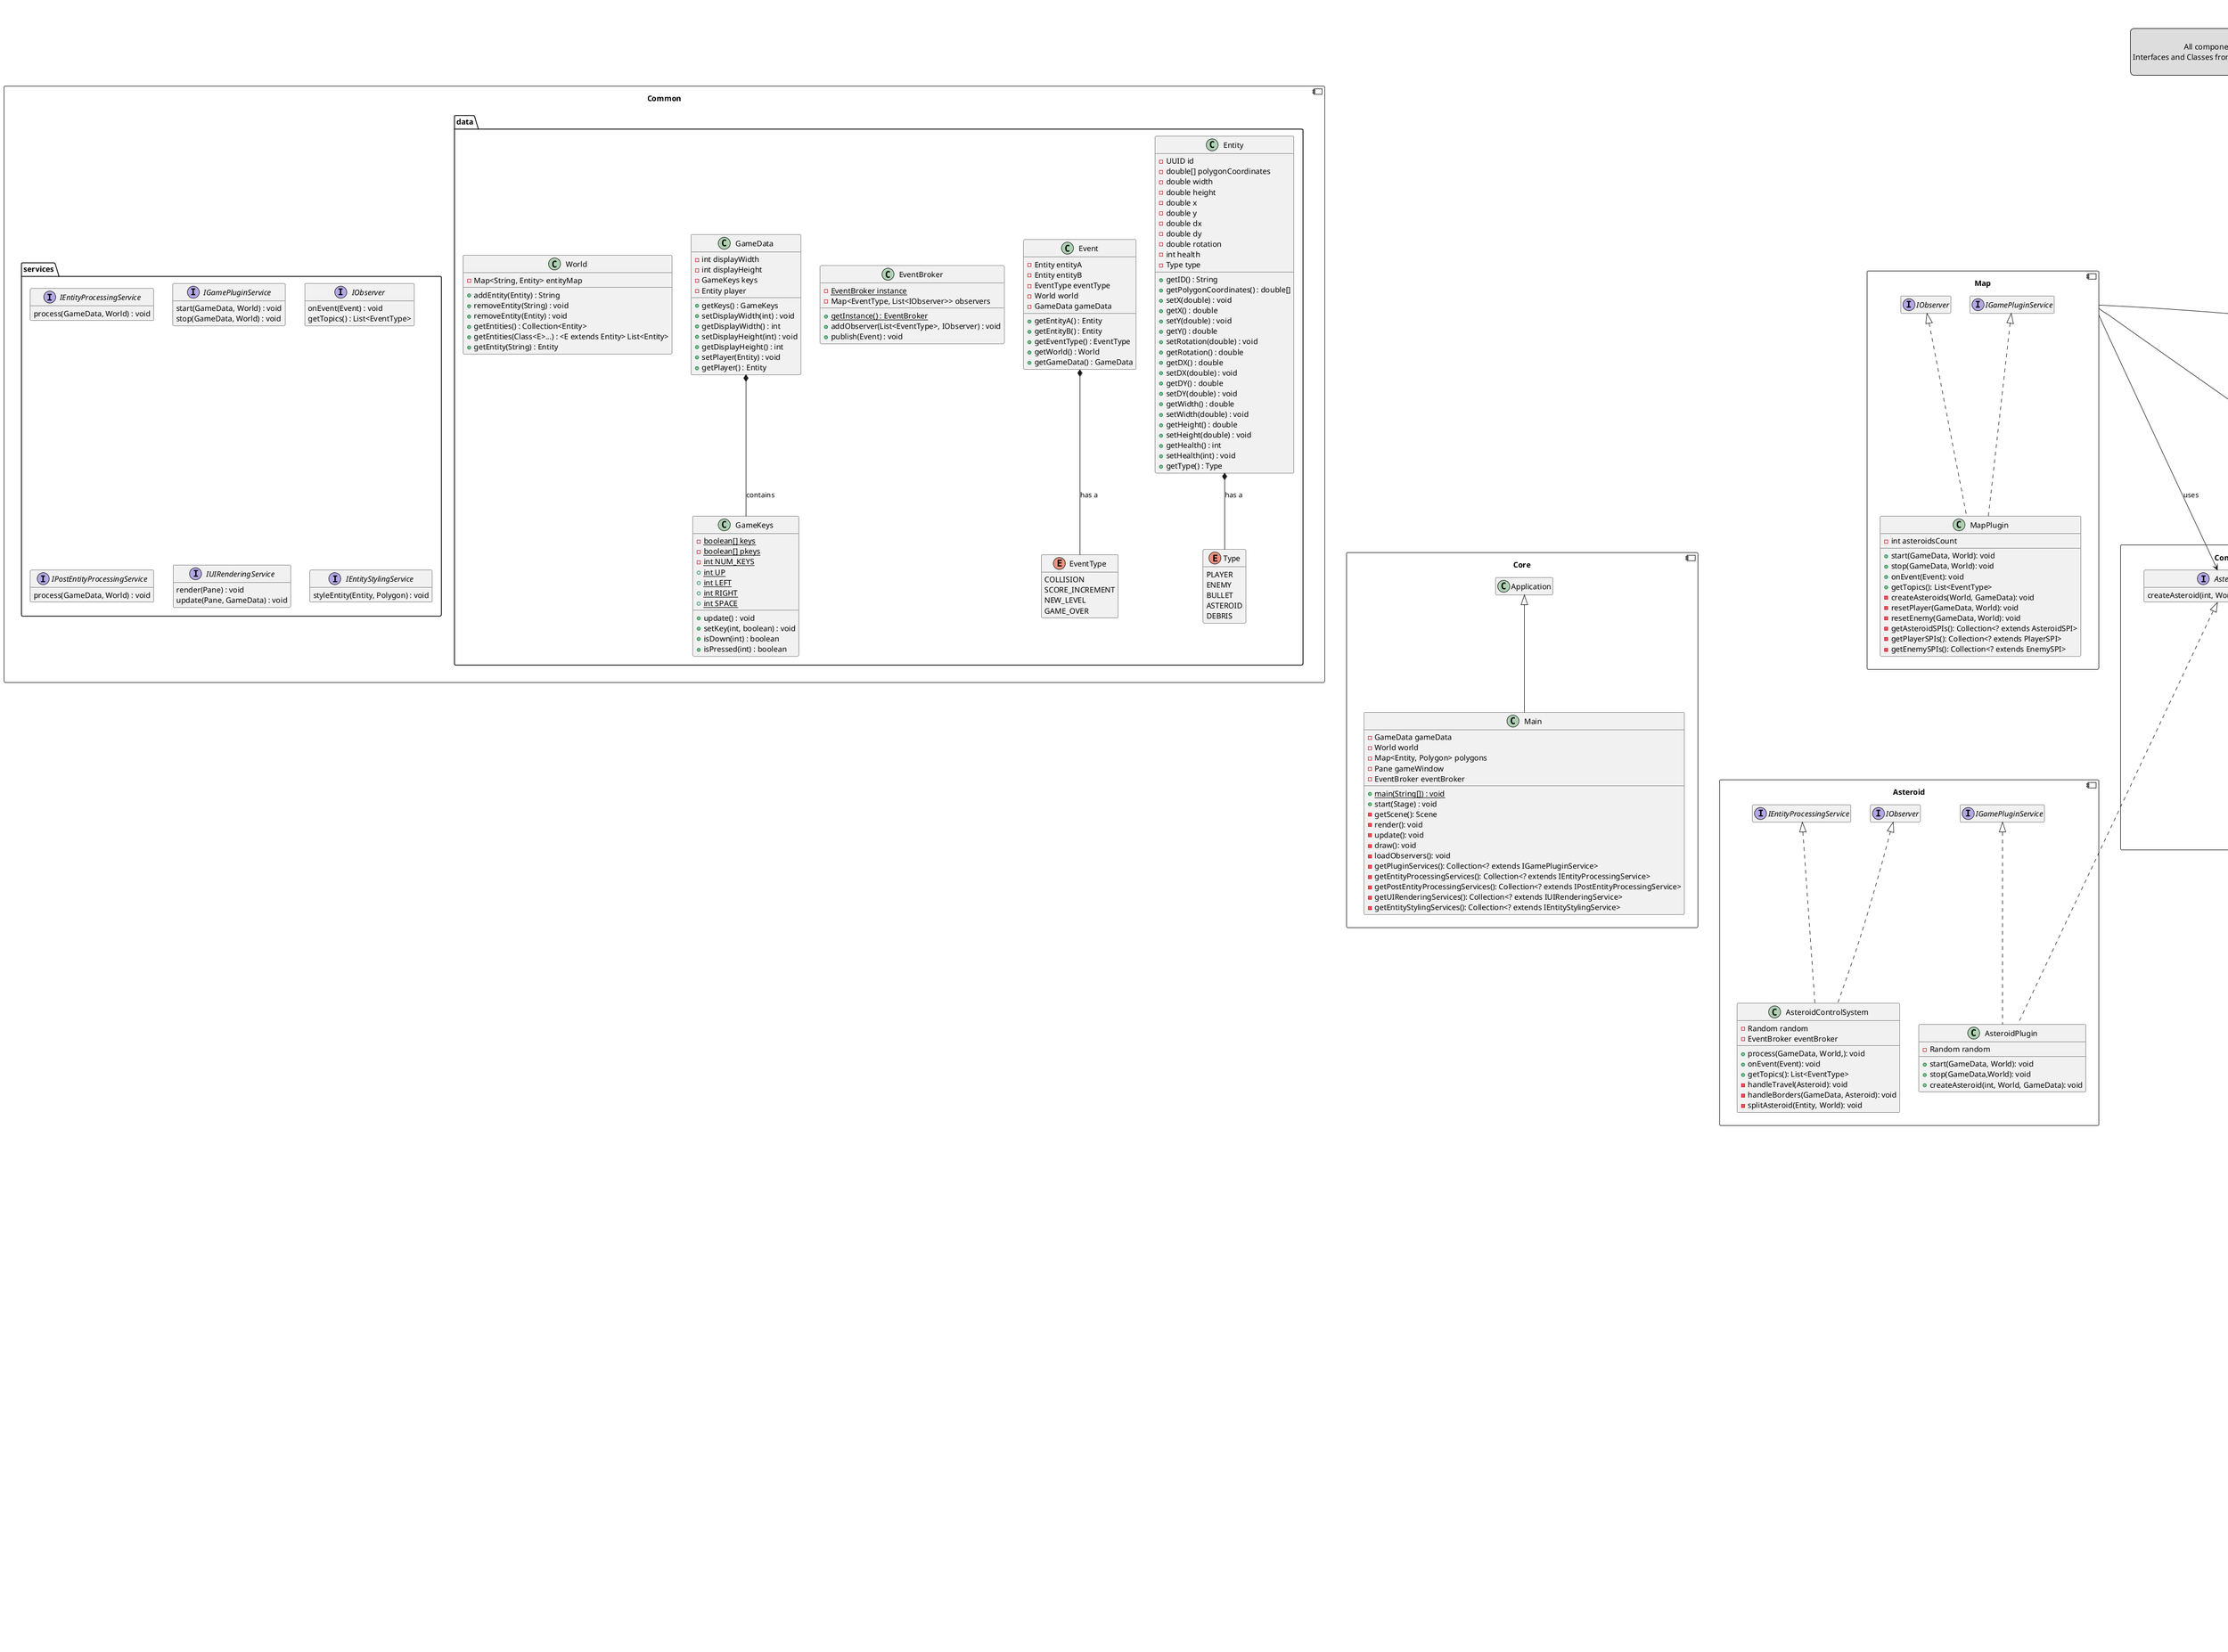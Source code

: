 @startuml
title
<u>AsteroidsFX - Class Diagram</u>
end title

legend top
<font color=red >Note</font>
All components rely on the Common component, which is why this relationship is not showed.
Interfaces and Classes from the Common component are also duplicated in the components that implement/extend them.
This is to improve clarity and emphasize important relationships.
end legend

skinparam defaultTextAlignment center
hide empty members

component Common {
}

package Common.data  {
    class Entity {
        - UUID id
        - double[] polygonCoordinates
        - double width
        - double height
        - double x
        - double y
        - double dx
        - double dy
        - double rotation
        - int health
        - Type type

    + getID() : String
    + getPolygonCoordinates() : double[]
    + setX(double) : void
    + getX() : double
    + setY(double) : void
    + getY() : double
    + setRotation(double) : void
    + getRotation() : double
    + getDX() : double
    + setDX(double) : void
    + getDY() : double
    + setDY(double) : void
    + getWidth() : double
    + setWidth(double) : void
    + getHeight() : double
    + setHeight(double) : void
    + getHealth() : int
    + setHealth(int) : void
    + getType() : Type
    }

    enum Type {
        PLAYER
        ENEMY
        BULLET
        ASTEROID
        DEBRIS
    }

    class Event {
        - Entity entityA
        - Entity entityB
        - EventType eventType
        - World world
        - GameData gameData

        + getEntityA() : Entity
        + getEntityB() : Entity
        + getEventType() : EventType
        + getWorld() : World
        + getGameData() : GameData
    }

    enum EventType {
        COLLISION
        SCORE_INCREMENT
        NEW_LEVEL
        GAME_OVER
    }

    class EventBroker {
        - {static} EventBroker instance
        - Map<EventType, List<IObserver>> observers

        + {static} getInstance() : EventBroker
        + addObserver(List<EventType>, IObserver) : void
        + publish(Event) : void
    }

    class GameData {
        - int displayWidth
        - int displayHeight
        - GameKeys keys
        - Entity player

        + getKeys() : GameKeys
        + setDisplayWidth(int) : void
        + getDisplayWidth() : int
        + setDisplayHeight(int) : void
        + getDisplayHeight() : int
        + setPlayer(Entity) : void
        + getPlayer() : Entity
    }



    class GameKeys {
        - {static} boolean[] keys
        - {static} boolean[] pkeys
        - {static} int NUM_KEYS
        + {static} int UP
        + {static} int LEFT
        + {static} int RIGHT
        + {static} int SPACE

        + update() : void
        + setKey(int, boolean) : void
        + isDown(int) : boolean
        + isPressed(int) : boolean
    }

    class World {
        - Map<String, Entity> entityMap

        + addEntity(Entity) : String
        + removeEntity(String) : void
        + removeEntity(Entity) : void
        + getEntities() : Collection<Entity>
        + getEntities(Class<E>...) : <E extends Entity> List<Entity>
        + getEntity(String) : Entity
    }

    Entity *-- Type: "has a "
    Event *-- EventType: "has a "
    GameData *-- GameKeys: "contains "
}

package Common.services {
    interface IEntityProcessingService {
        process(GameData, World) : void
    }

    interface IGamePluginService {
        start(GameData, World) : void
        stop(GameData, World) : void
    }

    interface IObserver {
        onEvent(Event) : void
        getTopics() : List<EventType>
    }

    interface IPostEntityProcessingService {
        process(GameData, World) : void
    }

    interface IUIRenderingService {
        render(Pane) : void
        update(Pane, GameData) : void
    }

     interface IEntityStylingService {
            styleEntity(Entity, Polygon) : void
        }
}

component Core {
        class Main extends Application{
            - GameData gameData
            - World world
            - Map<Entity, Polygon> polygons
            - Pane gameWindow
            - EventBroker eventBroker

            + {static} main(String[]) : void
            + start(Stage) : void
            - getScene(): Scene
            - render(): void
            - update(): void
            - draw(): void
            - loadObservers(): void
            - getPluginServices(): Collection<? extends IGamePluginService>
            - getEntityProcessingServices(): Collection<? extends IEntityProcessingService>
            - getPostEntityProcessingServices(): Collection<? extends IPostEntityProcessingService>
            - getUIRenderingServices(): Collection<? extends IUIRenderingService>
            - getEntityStylingServices(): Collection<? extends IEntityStylingService>
        }


}

component CommonAsteroid {
    class Asteroid extends Entity {
        - int size
        + getSize() : int
    }
    interface AsteroidSPI {
        createAsteroid(int, World, GameData) : void
    }
}

component CommonBullet {
    class Bullet extends Entity {
        - double distanceTravelled
        - Entity owner

        + getDistanceTravelled() : double
        + setDistanceTravelled(double) : void
        + getMaxTravelDistance() : double
        + getOwner() : Entity
        + setOwner(Entity owner) : void
    }

    interface BulletSPI {
        createBullet(Entity, double) : Entity
    }
}

component CommonEnemy {
    class Enemy extends Entity {
        - LocalTime lastTimeFired
        - LocalTime lastTimeChangedDirection

        + getLastTimeFired() : LocalTime
        + setLastTimeFired(LocalTime) : void
        + getLastTimeChangedDirection() : LocalTime
        + setLastTimeChangedDirection(LocalTime) : void
    }

    interface EnemySPI {
        resetEnemyPosition(GameData, World) : void
    }
}

component CommonPlayer {
    class Player extends Entity {
        - LocalTime respawnTime

        + getRespawnTime() : LocalTime
        + setRespawnTime(LocalTime) : void
    }

    interface PlayerSPI {
        resetPlayerPosition(GameData, World) : void
    }
}

component CommonScoreService {
    interface IScoreService {
        addScore(Entity) : void
        getScore() : int
        getLevel() : int
    }
}

component CommonWeapon {
    interface WeaponSPI {
        shoot(Entity, World) : void
    }
}

component Asteroid {
    class AsteroidControlSystem implements IEntityProcessingService, IObserver {
        - Random random
        - EventBroker eventBroker

        + process(GameData, World,): void
        + onEvent(Event): void
        + getTopics(): List<EventType>
        - handleTravel(Asteroid): void
        - handleBorders(GameData, Asteroid): void
        - splitAsteroid(Entity, World): void
    }

    class AsteroidPlugin implements IGamePluginService, CommonAsteroid.AsteroidSPI {
        - Random random

        + start(GameData, World): void
        + stop(GameData,World): void
        + createAsteroid(int, World, GameData): void
    }
}

component Bullet {
    class BulletControlSystem implements IEntityProcessingService, IObserver {
        - int BULLET_SPEED
        - EventBroker eventBroker

        + process(GameData, World): void
        + onEvent(Event): void
        + getTopics(): List<EventType>
        - handleTravel( World, Bullet): void
        - handleBorders(GameData, Bullet): void
        - handleBulletCollision(Entity, Entity, Event): void
    }

    class BulletPlugin implements IGamePluginService, CommonBullet.BulletSPI {
        + start(GameData, World): void
        + stop(GameData, World): void
        + createBullet(Entity, double): Entity
    }
}

component Collision {
    class CollisionControlSystem implements IPostEntityProcessingService {
        - EventBroker eventBroker

        + process(GameData, World): void
        - checkCollision(Entity, Entity) : boolean
        - isAnyEntityDebris(Entity, Entity) : boolean
        - isEntitiesSameInstance(Entity, Entity) : boolean
    }
}

component Debris {
    class Debris extends Entity {
        - LocalTime shouldBeRemovedTime

        + getShouldBeRemovedTime() : LocalTime
    }

    class DebrisControlSystem implements IEntityProcessingService, IObserver {
        - Random random

        + process(GameData, World): void
        + onEvent(Event): void
        + getTopics(): List<EventType>
        - makeDebris(Entity, World): void
    }
}

component Enemy {
    class EnemyControlSystem implements IEntityProcessingService, IObserver, CommonEnemy.EnemySPI {
        - Random random
        - EventBroker eventBroker

        + process(GameData, World): void
        + onEvent(Event): void
        + getTopics(): List<EventType>
        + resetEnemyPosition(GameData, World): void
        - handleRespawn(GameData, World) : void
        - handleBorders(GameData, Enemy): void
        - startMovement(Enemy) : void
        - getNewDirection(Enemy) : double
        - shouldChangeDirection(Enemy) : boolean
        - startFiring(World, Enemy) : void
        - createEnemyShip(GameData) : Enemy
        - setRandomPosition(GameData, Enemy) : void
        - getWeaponSPIs() : Collection<? extends WeaponSPI>
    }

    class EnemyPlugin implements IGamePluginService {
        - Entity enemy

        + start(GameData, World): void
        + stop(GameData, World): void

    }
}

component EntityStylingService {
    class EntityStylingServiceImpl implements IEntityStylingService {
        + styleEntity(Entity, Polygon): void
        - setPolygonStylingByInstance(Entity, Polygon): void
        - setEntityWidthAndHeightByPolygon(Entity, Polygon): void
    }
}

component Map {
    class MapPlugin implements IGamePluginService, IObserver {
        - int asteroidsCount

        + start(GameData, World): void
        + stop(GameData, World): void
        + onEvent(Event): void
        + getTopics(): List<EventType>
        - createAsteroids(World, GameData): void
        - resetPlayer(GameData, World): void
        - resetEnemy(GameData, World): void
        - getAsteroidSPIs(): Collection<? extends AsteroidSPI>
        - getPlayerSPIs(): Collection<? extends PlayerSPI>
        - getEnemySPIs(): Collection<? extends EnemySPI>
    }
}

component Player {
    class PlayerControlSystem implements IEntityProcessingService, IObserver, CommonPlayer.PlayerSPI {
        + process(GameData, World): void
        + onEvent(Event): void
        + getTopics(): List<EventType>
        + resetPlayerPosition(GameData, World): void
        - respawnPlayer(GameData, World): void
        - handleInput(GameData, World, Entity): void
        - applyAcceleration(Entity, double) : void
        - updatePosition(Entity) : void
        - handleBorders(GameData, Entity) : void
        - fireBullet(World, Entity) : void
        - getWeaponSPIs() : Collection<? extends WeaponSPI>
    }

    class PlayerPlugin implements IGamePluginService {

        + start(GameData, World): void
        + stop(GameData, World): void
        - createPlayerShip(GameData): Entity
    }
}

component ScoreService {
    class ScoreServiceImpl implements CommonScoreService.IScoreService, IObserver {
        - Set<String> scoredEntities
        - AtomicInteger score
        - AtomicInteger level

        + addScore(Entity): void
        + getScore(): int
        + getLevel(): int
        + onEvent(Event): void
        + getTopics(): List<EventType>
        - incrementScore(Event): void
    }
}

component UIRenderingService {
    class PlayerHealthRenderingService implements IUIRenderingService {
        + generate(Pane): void
        + update(Pane, GameData): void
        - generatePixelHeart(): ImageView
    }

    class ScoreRenderingService implements IUIRenderingService {
        + generate(Pane): void
        + update(Pane, GameData): void
        - getLevelText(): Text
        - getScoreText(): Text
        - updateLevelAndScoreText(Text, Text): void
        - removeLevelAndScoreText(Pane): void
        - isGameOver(GameData): boolean
        - displayGameOverText(Pane): void
        - getScoreServices(): Collection<? extends IScoreService>
    }
}

component Weapon {
    class WeaponPlugin implements IGamePluginService, CommonWeapon.WeaponSPI {
        + start(GameData, World): void
        + stop(GameData, World): void
        + shoot(Entity, World) : void
        - getBulletSPIs() : Collection<? extends BulletSPI>
    }
}

Common -[hidden]d- Core

CommonBullet -[hidden]d- Bullet
CommonWeapon -[hidden]d- Weapon
CommonEnemy -[hidden]d- Enemy
CommonPlayer -[hidden]d- Player
CommonAsteroid -[hidden]d- Asteroid
CommonScoreService -[hidden]d- ScoreService

Weapon --> CommonBullet.BulletSPI : uses
Enemy --> CommonWeapon.WeaponSPI : uses
Player --> CommonWeapon.WeaponSPI : uses
Map --> CommonEnemy.EnemySPI : uses
Map --> CommonPlayer.PlayerSPI : uses
Map --> CommonAsteroid.AsteroidSPI : uses
UIRenderingService --> CommonScoreService.IScoreService : uses


@enduml